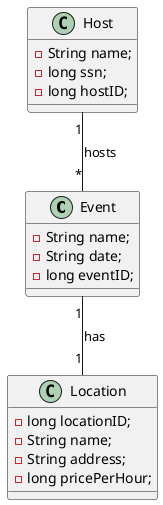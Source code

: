 @startuml

class Event{
  - String name;
  - String date;
  - long eventID;
}

class Host{
  - String name;
  - long ssn;
  - long hostID;
}

class Location{
  - long locationID;
  - String name;
  - String address;
  - long pricePerHour;
}

Host "1" -- "*" Event : hosts
Event "1" == "1" Location : has

@enduml
